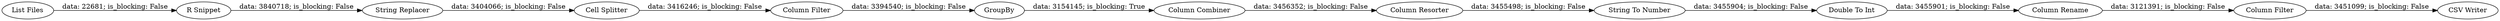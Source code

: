 digraph {
	"5120865759960958691_17" [label="Column Resorter"]
	"5120865759960958691_8" [label="Column Filter"]
	"5120865759960958691_5" [label=GroupBy]
	"5120865759960958691_2" [label="List Files"]
	"5120865759960958691_15" [label="Column Combiner"]
	"5120865759960958691_6" [label="CSV Writer"]
	"5120865759960958691_19" [label="Column Rename"]
	"5120865759960958691_13" [label="R Snippet"]
	"5120865759960958691_16" [label="Column Filter"]
	"5120865759960958691_3" [label="Cell Splitter"]
	"5120865759960958691_20" [label="Double To Int"]
	"5120865759960958691_18" [label="String To Number"]
	"5120865759960958691_21" [label="String Replacer"]
	"5120865759960958691_8" -> "5120865759960958691_5" [label="data: 3394540; is_blocking: False"]
	"5120865759960958691_16" -> "5120865759960958691_6" [label="data: 3451099; is_blocking: False"]
	"5120865759960958691_17" -> "5120865759960958691_18" [label="data: 3455498; is_blocking: False"]
	"5120865759960958691_15" -> "5120865759960958691_17" [label="data: 3456352; is_blocking: False"]
	"5120865759960958691_2" -> "5120865759960958691_13" [label="data: 22681; is_blocking: False"]
	"5120865759960958691_21" -> "5120865759960958691_3" [label="data: 3404066; is_blocking: False"]
	"5120865759960958691_20" -> "5120865759960958691_19" [label="data: 3455901; is_blocking: False"]
	"5120865759960958691_5" -> "5120865759960958691_15" [label="data: 3154145; is_blocking: True"]
	"5120865759960958691_13" -> "5120865759960958691_21" [label="data: 3840718; is_blocking: False"]
	"5120865759960958691_18" -> "5120865759960958691_20" [label="data: 3455904; is_blocking: False"]
	"5120865759960958691_3" -> "5120865759960958691_8" [label="data: 3416246; is_blocking: False"]
	"5120865759960958691_19" -> "5120865759960958691_16" [label="data: 3121391; is_blocking: False"]
	rankdir=LR
}
